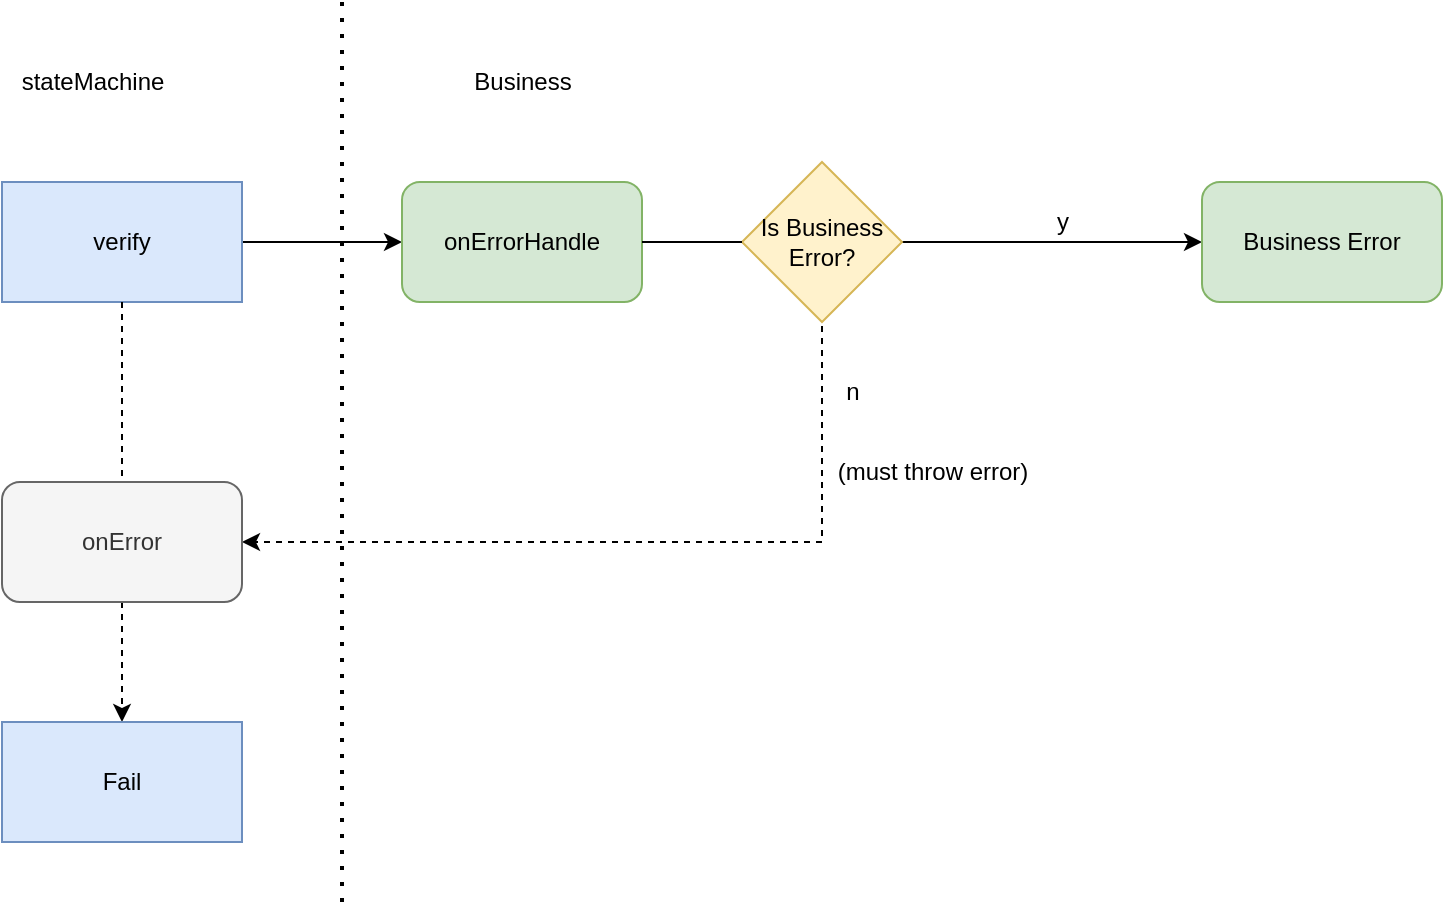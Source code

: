 <mxfile version="20.4.0" type="github">
  <diagram id="G2RMsKauwZals-JYO_71" name="第 1 页">
    <mxGraphModel dx="1426" dy="769" grid="1" gridSize="10" guides="1" tooltips="1" connect="1" arrows="1" fold="1" page="1" pageScale="1" pageWidth="827" pageHeight="1169" math="0" shadow="0">
      <root>
        <mxCell id="0" />
        <mxCell id="1" parent="0" />
        <mxCell id="2yfCEyLP9PYmyf_K8r81-3" value="" style="edgeStyle=orthogonalEdgeStyle;rounded=0;orthogonalLoop=1;jettySize=auto;html=1;" parent="1" source="2yfCEyLP9PYmyf_K8r81-1" target="2yfCEyLP9PYmyf_K8r81-2" edge="1">
          <mxGeometry relative="1" as="geometry" />
        </mxCell>
        <mxCell id="2yfCEyLP9PYmyf_K8r81-20" value="" style="edgeStyle=orthogonalEdgeStyle;rounded=0;orthogonalLoop=1;jettySize=auto;html=1;dashed=1;startArrow=none;" parent="1" source="2yfCEyLP9PYmyf_K8r81-21" target="2yfCEyLP9PYmyf_K8r81-9" edge="1">
          <mxGeometry relative="1" as="geometry" />
        </mxCell>
        <mxCell id="2yfCEyLP9PYmyf_K8r81-1" value="verify" style="rounded=0;whiteSpace=wrap;html=1;fontFamily=Helvetica;fontSize=12;fontColor=default;align=center;strokeColor=#6c8ebf;fillColor=#dae8fc;" parent="1" vertex="1">
          <mxGeometry x="180" y="100" width="120" height="60" as="geometry" />
        </mxCell>
        <mxCell id="2yfCEyLP9PYmyf_K8r81-7" value="" style="edgeStyle=orthogonalEdgeStyle;rounded=0;orthogonalLoop=1;jettySize=auto;html=1;entryX=1;entryY=0.5;entryDx=0;entryDy=0;dashed=1;" parent="1" source="2yfCEyLP9PYmyf_K8r81-2" target="2yfCEyLP9PYmyf_K8r81-21" edge="1">
          <mxGeometry relative="1" as="geometry">
            <mxPoint x="270" y="290" as="targetPoint" />
            <Array as="points">
              <mxPoint x="590" y="130" />
              <mxPoint x="590" y="280" />
            </Array>
          </mxGeometry>
        </mxCell>
        <mxCell id="2yfCEyLP9PYmyf_K8r81-12" value="" style="edgeStyle=orthogonalEdgeStyle;rounded=0;orthogonalLoop=1;jettySize=auto;html=1;startArrow=none;" parent="1" source="2yfCEyLP9PYmyf_K8r81-14" target="2yfCEyLP9PYmyf_K8r81-11" edge="1">
          <mxGeometry relative="1" as="geometry" />
        </mxCell>
        <mxCell id="2yfCEyLP9PYmyf_K8r81-2" value="onErrorHandle" style="whiteSpace=wrap;html=1;rounded=1;fillColor=#d5e8d4;strokeColor=#82b366;" parent="1" vertex="1">
          <mxGeometry x="380" y="100" width="120" height="60" as="geometry" />
        </mxCell>
        <mxCell id="2yfCEyLP9PYmyf_K8r81-4" value="" style="endArrow=none;dashed=1;html=1;dashPattern=1 3;strokeWidth=2;rounded=0;" parent="1" edge="1">
          <mxGeometry width="50" height="50" relative="1" as="geometry">
            <mxPoint x="350" y="460" as="sourcePoint" />
            <mxPoint x="350" y="10" as="targetPoint" />
          </mxGeometry>
        </mxCell>
        <mxCell id="2yfCEyLP9PYmyf_K8r81-5" value="stateMachine" style="text;html=1;align=center;verticalAlign=middle;resizable=0;points=[];autosize=1;strokeColor=none;fillColor=none;" parent="1" vertex="1">
          <mxGeometry x="180" y="35" width="90" height="30" as="geometry" />
        </mxCell>
        <mxCell id="2yfCEyLP9PYmyf_K8r81-9" value="Fail" style="rounded=0;whiteSpace=wrap;html=1;fontFamily=Helvetica;fontSize=12;fontColor=default;align=center;strokeColor=#6c8ebf;fillColor=#dae8fc;" parent="1" vertex="1">
          <mxGeometry x="180" y="370" width="120" height="60" as="geometry" />
        </mxCell>
        <mxCell id="2yfCEyLP9PYmyf_K8r81-11" value="Business Error" style="whiteSpace=wrap;html=1;fillColor=#d5e8d4;strokeColor=#82b366;rounded=1;" parent="1" vertex="1">
          <mxGeometry x="780" y="100" width="120" height="60" as="geometry" />
        </mxCell>
        <mxCell id="2yfCEyLP9PYmyf_K8r81-13" value="Business" style="text;html=1;align=center;verticalAlign=middle;resizable=0;points=[];autosize=1;strokeColor=none;fillColor=none;" parent="1" vertex="1">
          <mxGeometry x="405" y="35" width="70" height="30" as="geometry" />
        </mxCell>
        <mxCell id="2yfCEyLP9PYmyf_K8r81-14" value="Is Business Error?" style="rhombus;whiteSpace=wrap;html=1;fillColor=#fff2cc;strokeColor=#d6b656;" parent="1" vertex="1">
          <mxGeometry x="550" y="90" width="80" height="80" as="geometry" />
        </mxCell>
        <mxCell id="2yfCEyLP9PYmyf_K8r81-15" value="" style="edgeStyle=orthogonalEdgeStyle;rounded=0;orthogonalLoop=1;jettySize=auto;html=1;endArrow=none;" parent="1" source="2yfCEyLP9PYmyf_K8r81-2" target="2yfCEyLP9PYmyf_K8r81-14" edge="1">
          <mxGeometry relative="1" as="geometry">
            <mxPoint x="500" y="130" as="sourcePoint" />
            <mxPoint x="780" y="130" as="targetPoint" />
          </mxGeometry>
        </mxCell>
        <mxCell id="2yfCEyLP9PYmyf_K8r81-16" value="y" style="text;html=1;align=center;verticalAlign=middle;resizable=0;points=[];autosize=1;strokeColor=none;fillColor=none;" parent="1" vertex="1">
          <mxGeometry x="695" y="105" width="30" height="30" as="geometry" />
        </mxCell>
        <mxCell id="2yfCEyLP9PYmyf_K8r81-17" value="n" style="text;html=1;align=center;verticalAlign=middle;resizable=0;points=[];autosize=1;strokeColor=none;fillColor=none;" parent="1" vertex="1">
          <mxGeometry x="590" y="190" width="30" height="30" as="geometry" />
        </mxCell>
        <mxCell id="2yfCEyLP9PYmyf_K8r81-21" value="onError" style="rounded=1;whiteSpace=wrap;html=1;fillColor=#f5f5f5;fontColor=#333333;strokeColor=#666666;" parent="1" vertex="1">
          <mxGeometry x="180" y="250" width="120" height="60" as="geometry" />
        </mxCell>
        <mxCell id="2yfCEyLP9PYmyf_K8r81-22" value="" style="edgeStyle=orthogonalEdgeStyle;rounded=0;orthogonalLoop=1;jettySize=auto;html=1;dashed=1;endArrow=none;" parent="1" source="2yfCEyLP9PYmyf_K8r81-1" target="2yfCEyLP9PYmyf_K8r81-21" edge="1">
          <mxGeometry relative="1" as="geometry">
            <mxPoint x="240" y="160" as="sourcePoint" />
            <mxPoint x="240" y="250" as="targetPoint" />
          </mxGeometry>
        </mxCell>
        <mxCell id="FXavx8ULrs_xzsZ_7p6Y-1" value="(must throw error)" style="text;html=1;align=center;verticalAlign=middle;resizable=0;points=[];autosize=1;strokeColor=none;fillColor=none;" vertex="1" parent="1">
          <mxGeometry x="585" y="230" width="120" height="30" as="geometry" />
        </mxCell>
      </root>
    </mxGraphModel>
  </diagram>
</mxfile>
